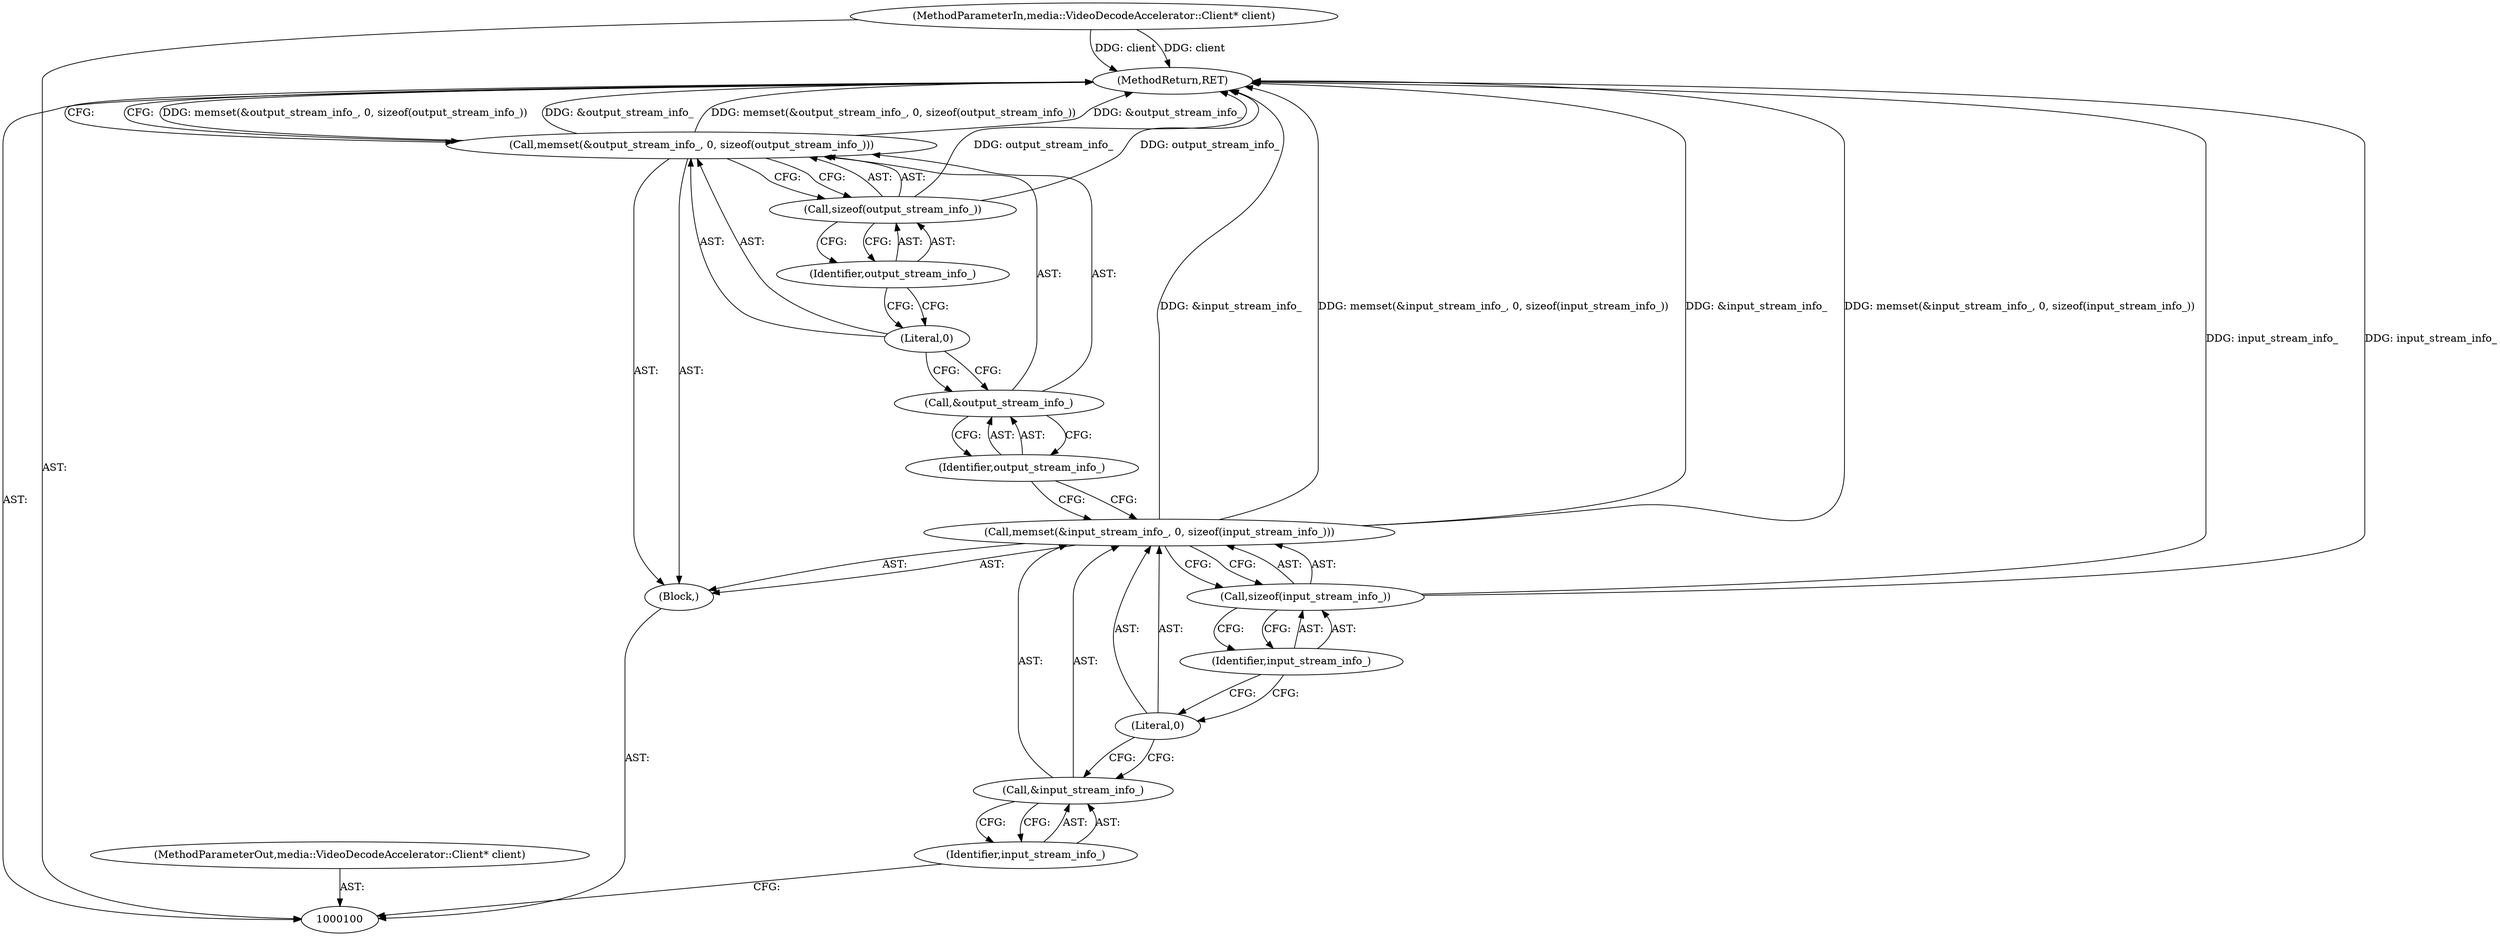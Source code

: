 digraph "0_Chrome_cd0bd79d6ebdb72183e6f0833673464cc10b3600_23" {
"1000115" [label="(MethodReturn,RET)"];
"1000111" [label="(Identifier,output_stream_info_)"];
"1000109" [label="(Call,memset(&output_stream_info_, 0, sizeof(output_stream_info_)))"];
"1000112" [label="(Literal,0)"];
"1000113" [label="(Call,sizeof(output_stream_info_))"];
"1000114" [label="(Identifier,output_stream_info_)"];
"1000110" [label="(Call,&output_stream_info_)"];
"1000101" [label="(MethodParameterIn,media::VideoDecodeAccelerator::Client* client)"];
"1000135" [label="(MethodParameterOut,media::VideoDecodeAccelerator::Client* client)"];
"1000102" [label="(Block,)"];
"1000104" [label="(Call,&input_stream_info_)"];
"1000105" [label="(Identifier,input_stream_info_)"];
"1000103" [label="(Call,memset(&input_stream_info_, 0, sizeof(input_stream_info_)))"];
"1000106" [label="(Literal,0)"];
"1000107" [label="(Call,sizeof(input_stream_info_))"];
"1000108" [label="(Identifier,input_stream_info_)"];
"1000115" -> "1000100"  [label="AST: "];
"1000115" -> "1000109"  [label="CFG: "];
"1000107" -> "1000115"  [label="DDG: input_stream_info_"];
"1000103" -> "1000115"  [label="DDG: &input_stream_info_"];
"1000103" -> "1000115"  [label="DDG: memset(&input_stream_info_, 0, sizeof(input_stream_info_))"];
"1000113" -> "1000115"  [label="DDG: output_stream_info_"];
"1000109" -> "1000115"  [label="DDG: memset(&output_stream_info_, 0, sizeof(output_stream_info_))"];
"1000109" -> "1000115"  [label="DDG: &output_stream_info_"];
"1000101" -> "1000115"  [label="DDG: client"];
"1000111" -> "1000110"  [label="AST: "];
"1000111" -> "1000103"  [label="CFG: "];
"1000110" -> "1000111"  [label="CFG: "];
"1000109" -> "1000102"  [label="AST: "];
"1000109" -> "1000113"  [label="CFG: "];
"1000110" -> "1000109"  [label="AST: "];
"1000112" -> "1000109"  [label="AST: "];
"1000113" -> "1000109"  [label="AST: "];
"1000115" -> "1000109"  [label="CFG: "];
"1000109" -> "1000115"  [label="DDG: memset(&output_stream_info_, 0, sizeof(output_stream_info_))"];
"1000109" -> "1000115"  [label="DDG: &output_stream_info_"];
"1000112" -> "1000109"  [label="AST: "];
"1000112" -> "1000110"  [label="CFG: "];
"1000114" -> "1000112"  [label="CFG: "];
"1000113" -> "1000109"  [label="AST: "];
"1000113" -> "1000114"  [label="CFG: "];
"1000114" -> "1000113"  [label="AST: "];
"1000109" -> "1000113"  [label="CFG: "];
"1000113" -> "1000115"  [label="DDG: output_stream_info_"];
"1000114" -> "1000113"  [label="AST: "];
"1000114" -> "1000112"  [label="CFG: "];
"1000113" -> "1000114"  [label="CFG: "];
"1000110" -> "1000109"  [label="AST: "];
"1000110" -> "1000111"  [label="CFG: "];
"1000111" -> "1000110"  [label="AST: "];
"1000112" -> "1000110"  [label="CFG: "];
"1000101" -> "1000100"  [label="AST: "];
"1000101" -> "1000115"  [label="DDG: client"];
"1000135" -> "1000100"  [label="AST: "];
"1000102" -> "1000100"  [label="AST: "];
"1000103" -> "1000102"  [label="AST: "];
"1000109" -> "1000102"  [label="AST: "];
"1000104" -> "1000103"  [label="AST: "];
"1000104" -> "1000105"  [label="CFG: "];
"1000105" -> "1000104"  [label="AST: "];
"1000106" -> "1000104"  [label="CFG: "];
"1000105" -> "1000104"  [label="AST: "];
"1000105" -> "1000100"  [label="CFG: "];
"1000104" -> "1000105"  [label="CFG: "];
"1000103" -> "1000102"  [label="AST: "];
"1000103" -> "1000107"  [label="CFG: "];
"1000104" -> "1000103"  [label="AST: "];
"1000106" -> "1000103"  [label="AST: "];
"1000107" -> "1000103"  [label="AST: "];
"1000111" -> "1000103"  [label="CFG: "];
"1000103" -> "1000115"  [label="DDG: &input_stream_info_"];
"1000103" -> "1000115"  [label="DDG: memset(&input_stream_info_, 0, sizeof(input_stream_info_))"];
"1000106" -> "1000103"  [label="AST: "];
"1000106" -> "1000104"  [label="CFG: "];
"1000108" -> "1000106"  [label="CFG: "];
"1000107" -> "1000103"  [label="AST: "];
"1000107" -> "1000108"  [label="CFG: "];
"1000108" -> "1000107"  [label="AST: "];
"1000103" -> "1000107"  [label="CFG: "];
"1000107" -> "1000115"  [label="DDG: input_stream_info_"];
"1000108" -> "1000107"  [label="AST: "];
"1000108" -> "1000106"  [label="CFG: "];
"1000107" -> "1000108"  [label="CFG: "];
}
